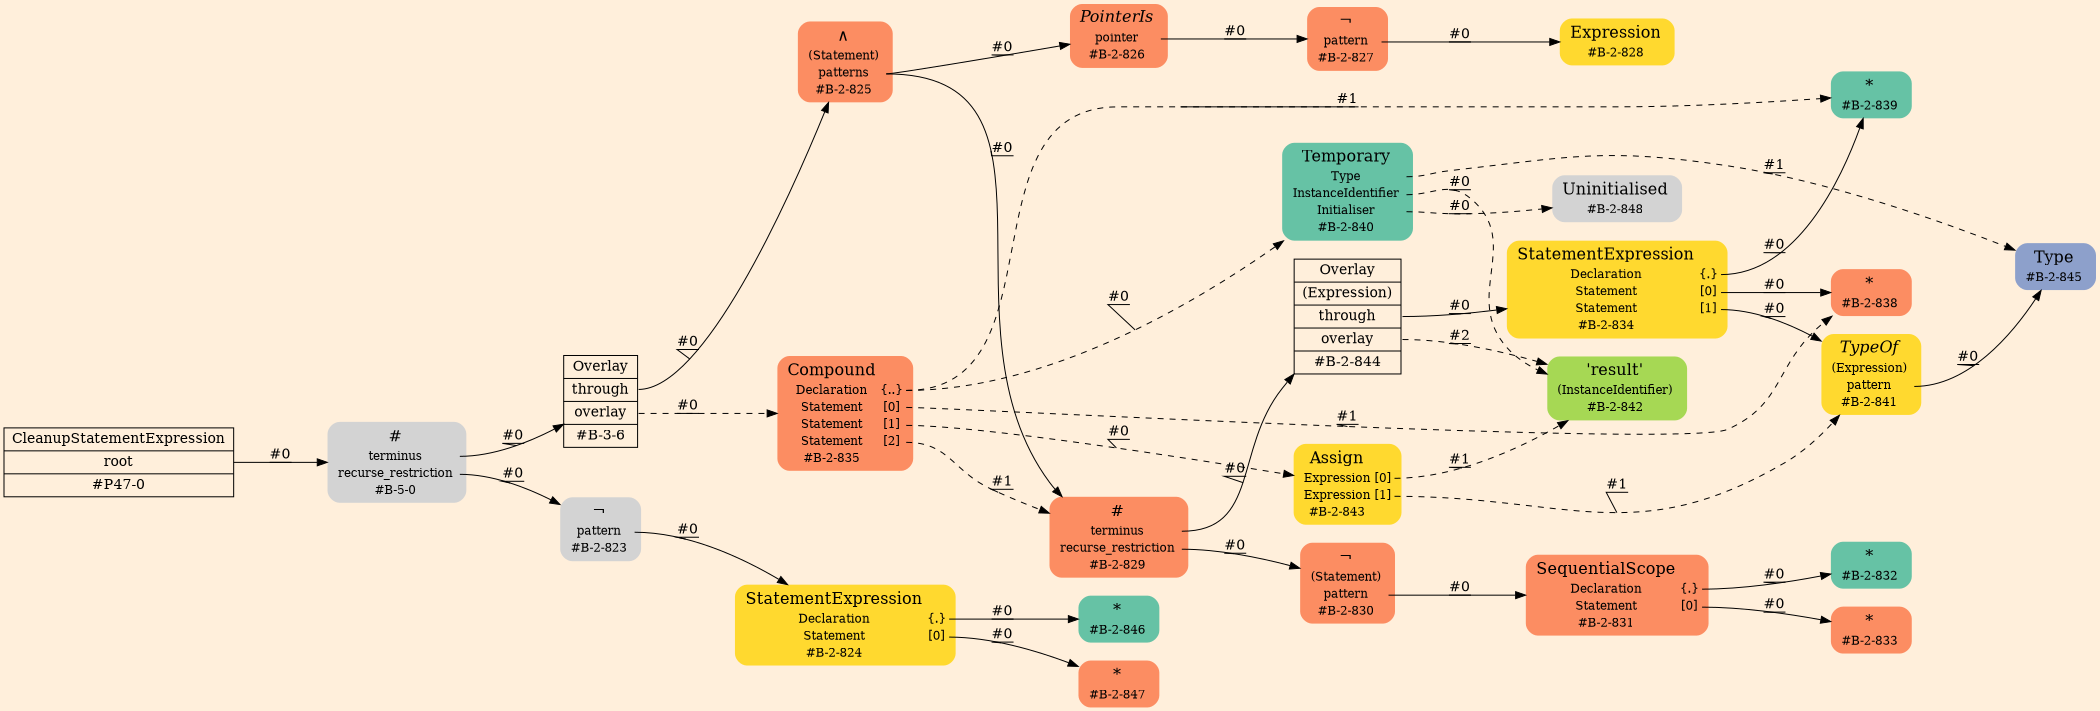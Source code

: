 digraph Inferno {
graph [
rankdir = "LR"
ranksep = 1.0
size = "14,20"
bgcolor = antiquewhite1
];
node [
];
"CR#P47-0" [
shape = "record"
fillcolor = "transparent"
label = "<fixed> CleanupStatementExpression | <port0> root | <port1> #P47-0"
style = "filled"
fontsize = "14"
fillcolor = antiquewhite1
];
"#B-5-0" [
shape = "plaintext"
label = <<TABLE BORDER="0" CELLBORDER="0" CELLSPACING="0">
 <TR>
  <TD><FONT POINT-SIZE="16.0">#</FONT></TD>
  <TD></TD>
 </TR>
 <TR>
  <TD>terminus</TD>
  <TD PORT="port0"></TD>
 </TR>
 <TR>
  <TD>recurse_restriction</TD>
  <TD PORT="port1"></TD>
 </TR>
 <TR>
  <TD>#B-5-0</TD>
  <TD PORT="port2"></TD>
 </TR>
</TABLE>>
style = "rounded,filled"
fontsize = "12"
];
"#B-3-6" [
shape = "record"
label = "<fixed> Overlay | <port0> through | <port1> overlay | <port2> #B-3-6"
style = "filled"
fontsize = "14"
fillcolor = antiquewhite1
];
"#B-2-825" [
shape = "plaintext"
fillcolor = "/set28/2"
label = <<TABLE BORDER="0" CELLBORDER="0" CELLSPACING="0">
 <TR>
  <TD><FONT POINT-SIZE="16.0">∧</FONT></TD>
  <TD></TD>
 </TR>
 <TR>
  <TD>(Statement)</TD>
  <TD PORT="port0"></TD>
 </TR>
 <TR>
  <TD>patterns</TD>
  <TD PORT="port1"></TD>
 </TR>
 <TR>
  <TD>#B-2-825</TD>
  <TD PORT="port2"></TD>
 </TR>
</TABLE>>
style = "rounded,filled"
fontsize = "12"
];
"#B-2-829" [
shape = "plaintext"
fillcolor = "/set28/2"
label = <<TABLE BORDER="0" CELLBORDER="0" CELLSPACING="0">
 <TR>
  <TD><FONT POINT-SIZE="16.0">#</FONT></TD>
  <TD></TD>
 </TR>
 <TR>
  <TD>terminus</TD>
  <TD PORT="port0"></TD>
 </TR>
 <TR>
  <TD>recurse_restriction</TD>
  <TD PORT="port1"></TD>
 </TR>
 <TR>
  <TD>#B-2-829</TD>
  <TD PORT="port2"></TD>
 </TR>
</TABLE>>
style = "rounded,filled"
fontsize = "12"
];
"#B-2-844" [
shape = "record"
fillcolor = "/set28/6"
label = "<fixed> Overlay | <port0> (Expression) | <port1> through | <port2> overlay | <port3> #B-2-844"
style = "filled"
fontsize = "14"
fillcolor = antiquewhite1
];
"#B-2-834" [
shape = "plaintext"
fillcolor = "/set28/6"
label = <<TABLE BORDER="0" CELLBORDER="0" CELLSPACING="0">
 <TR>
  <TD><FONT POINT-SIZE="16.0">StatementExpression</FONT></TD>
  <TD></TD>
 </TR>
 <TR>
  <TD>Declaration</TD>
  <TD PORT="port0">{.}</TD>
 </TR>
 <TR>
  <TD>Statement</TD>
  <TD PORT="port1">[0]</TD>
 </TR>
 <TR>
  <TD>Statement</TD>
  <TD PORT="port2">[1]</TD>
 </TR>
 <TR>
  <TD>#B-2-834</TD>
  <TD PORT="port3"></TD>
 </TR>
</TABLE>>
style = "rounded,filled"
fontsize = "12"
];
"#B-2-839" [
shape = "plaintext"
fillcolor = "/set28/1"
label = <<TABLE BORDER="0" CELLBORDER="0" CELLSPACING="0">
 <TR>
  <TD><FONT POINT-SIZE="16.0">*</FONT></TD>
  <TD></TD>
 </TR>
 <TR>
  <TD>#B-2-839</TD>
  <TD PORT="port0"></TD>
 </TR>
</TABLE>>
style = "rounded,filled"
fontsize = "12"
];
"#B-2-838" [
shape = "plaintext"
fillcolor = "/set28/2"
label = <<TABLE BORDER="0" CELLBORDER="0" CELLSPACING="0">
 <TR>
  <TD><FONT POINT-SIZE="16.0">*</FONT></TD>
  <TD></TD>
 </TR>
 <TR>
  <TD>#B-2-838</TD>
  <TD PORT="port0"></TD>
 </TR>
</TABLE>>
style = "rounded,filled"
fontsize = "12"
];
"#B-2-841" [
shape = "plaintext"
fillcolor = "/set28/6"
label = <<TABLE BORDER="0" CELLBORDER="0" CELLSPACING="0">
 <TR>
  <TD><FONT POINT-SIZE="16.0"><I>TypeOf</I></FONT></TD>
  <TD></TD>
 </TR>
 <TR>
  <TD>(Expression)</TD>
  <TD PORT="port0"></TD>
 </TR>
 <TR>
  <TD>pattern</TD>
  <TD PORT="port1"></TD>
 </TR>
 <TR>
  <TD>#B-2-841</TD>
  <TD PORT="port2"></TD>
 </TR>
</TABLE>>
style = "rounded,filled"
fontsize = "12"
];
"#B-2-845" [
shape = "plaintext"
fillcolor = "/set28/3"
label = <<TABLE BORDER="0" CELLBORDER="0" CELLSPACING="0">
 <TR>
  <TD><FONT POINT-SIZE="16.0">Type</FONT></TD>
  <TD></TD>
 </TR>
 <TR>
  <TD>#B-2-845</TD>
  <TD PORT="port0"></TD>
 </TR>
</TABLE>>
style = "rounded,filled"
fontsize = "12"
];
"#B-2-842" [
shape = "plaintext"
fillcolor = "/set28/5"
label = <<TABLE BORDER="0" CELLBORDER="0" CELLSPACING="0">
 <TR>
  <TD><FONT POINT-SIZE="16.0">'result'</FONT></TD>
  <TD></TD>
 </TR>
 <TR>
  <TD>(InstanceIdentifier)</TD>
  <TD PORT="port0"></TD>
 </TR>
 <TR>
  <TD>#B-2-842</TD>
  <TD PORT="port1"></TD>
 </TR>
</TABLE>>
style = "rounded,filled"
fontsize = "12"
];
"#B-2-830" [
shape = "plaintext"
fillcolor = "/set28/2"
label = <<TABLE BORDER="0" CELLBORDER="0" CELLSPACING="0">
 <TR>
  <TD><FONT POINT-SIZE="16.0">¬</FONT></TD>
  <TD></TD>
 </TR>
 <TR>
  <TD>(Statement)</TD>
  <TD PORT="port0"></TD>
 </TR>
 <TR>
  <TD>pattern</TD>
  <TD PORT="port1"></TD>
 </TR>
 <TR>
  <TD>#B-2-830</TD>
  <TD PORT="port2"></TD>
 </TR>
</TABLE>>
style = "rounded,filled"
fontsize = "12"
];
"#B-2-831" [
shape = "plaintext"
fillcolor = "/set28/2"
label = <<TABLE BORDER="0" CELLBORDER="0" CELLSPACING="0">
 <TR>
  <TD><FONT POINT-SIZE="16.0">SequentialScope</FONT></TD>
  <TD></TD>
 </TR>
 <TR>
  <TD>Declaration</TD>
  <TD PORT="port0">{.}</TD>
 </TR>
 <TR>
  <TD>Statement</TD>
  <TD PORT="port1">[0]</TD>
 </TR>
 <TR>
  <TD>#B-2-831</TD>
  <TD PORT="port2"></TD>
 </TR>
</TABLE>>
style = "rounded,filled"
fontsize = "12"
];
"#B-2-832" [
shape = "plaintext"
fillcolor = "/set28/1"
label = <<TABLE BORDER="0" CELLBORDER="0" CELLSPACING="0">
 <TR>
  <TD><FONT POINT-SIZE="16.0">*</FONT></TD>
  <TD></TD>
 </TR>
 <TR>
  <TD>#B-2-832</TD>
  <TD PORT="port0"></TD>
 </TR>
</TABLE>>
style = "rounded,filled"
fontsize = "12"
];
"#B-2-833" [
shape = "plaintext"
fillcolor = "/set28/2"
label = <<TABLE BORDER="0" CELLBORDER="0" CELLSPACING="0">
 <TR>
  <TD><FONT POINT-SIZE="16.0">*</FONT></TD>
  <TD></TD>
 </TR>
 <TR>
  <TD>#B-2-833</TD>
  <TD PORT="port0"></TD>
 </TR>
</TABLE>>
style = "rounded,filled"
fontsize = "12"
];
"#B-2-826" [
shape = "plaintext"
fillcolor = "/set28/2"
label = <<TABLE BORDER="0" CELLBORDER="0" CELLSPACING="0">
 <TR>
  <TD><FONT POINT-SIZE="16.0"><I>PointerIs</I></FONT></TD>
  <TD></TD>
 </TR>
 <TR>
  <TD>pointer</TD>
  <TD PORT="port0"></TD>
 </TR>
 <TR>
  <TD>#B-2-826</TD>
  <TD PORT="port1"></TD>
 </TR>
</TABLE>>
style = "rounded,filled"
fontsize = "12"
];
"#B-2-827" [
shape = "plaintext"
fillcolor = "/set28/2"
label = <<TABLE BORDER="0" CELLBORDER="0" CELLSPACING="0">
 <TR>
  <TD><FONT POINT-SIZE="16.0">¬</FONT></TD>
  <TD></TD>
 </TR>
 <TR>
  <TD>pattern</TD>
  <TD PORT="port0"></TD>
 </TR>
 <TR>
  <TD>#B-2-827</TD>
  <TD PORT="port1"></TD>
 </TR>
</TABLE>>
style = "rounded,filled"
fontsize = "12"
];
"#B-2-828" [
shape = "plaintext"
fillcolor = "/set28/6"
label = <<TABLE BORDER="0" CELLBORDER="0" CELLSPACING="0">
 <TR>
  <TD><FONT POINT-SIZE="16.0">Expression</FONT></TD>
  <TD></TD>
 </TR>
 <TR>
  <TD>#B-2-828</TD>
  <TD PORT="port0"></TD>
 </TR>
</TABLE>>
style = "rounded,filled"
fontsize = "12"
];
"#B-2-835" [
shape = "plaintext"
fillcolor = "/set28/2"
label = <<TABLE BORDER="0" CELLBORDER="0" CELLSPACING="0">
 <TR>
  <TD><FONT POINT-SIZE="16.0">Compound</FONT></TD>
  <TD></TD>
 </TR>
 <TR>
  <TD>Declaration</TD>
  <TD PORT="port0">{..}</TD>
 </TR>
 <TR>
  <TD>Statement</TD>
  <TD PORT="port1">[0]</TD>
 </TR>
 <TR>
  <TD>Statement</TD>
  <TD PORT="port2">[1]</TD>
 </TR>
 <TR>
  <TD>Statement</TD>
  <TD PORT="port3">[2]</TD>
 </TR>
 <TR>
  <TD>#B-2-835</TD>
  <TD PORT="port4"></TD>
 </TR>
</TABLE>>
style = "rounded,filled"
fontsize = "12"
];
"#B-2-840" [
shape = "plaintext"
fillcolor = "/set28/1"
label = <<TABLE BORDER="0" CELLBORDER="0" CELLSPACING="0">
 <TR>
  <TD><FONT POINT-SIZE="16.0">Temporary</FONT></TD>
  <TD></TD>
 </TR>
 <TR>
  <TD>Type</TD>
  <TD PORT="port0"></TD>
 </TR>
 <TR>
  <TD>InstanceIdentifier</TD>
  <TD PORT="port1"></TD>
 </TR>
 <TR>
  <TD>Initialiser</TD>
  <TD PORT="port2"></TD>
 </TR>
 <TR>
  <TD>#B-2-840</TD>
  <TD PORT="port3"></TD>
 </TR>
</TABLE>>
style = "rounded,filled"
fontsize = "12"
];
"#B-2-848" [
shape = "plaintext"
label = <<TABLE BORDER="0" CELLBORDER="0" CELLSPACING="0">
 <TR>
  <TD><FONT POINT-SIZE="16.0">Uninitialised</FONT></TD>
  <TD></TD>
 </TR>
 <TR>
  <TD>#B-2-848</TD>
  <TD PORT="port0"></TD>
 </TR>
</TABLE>>
style = "rounded,filled"
fontsize = "12"
];
"#B-2-843" [
shape = "plaintext"
fillcolor = "/set28/6"
label = <<TABLE BORDER="0" CELLBORDER="0" CELLSPACING="0">
 <TR>
  <TD><FONT POINT-SIZE="16.0">Assign</FONT></TD>
  <TD></TD>
 </TR>
 <TR>
  <TD>Expression</TD>
  <TD PORT="port0">[0]</TD>
 </TR>
 <TR>
  <TD>Expression</TD>
  <TD PORT="port1">[1]</TD>
 </TR>
 <TR>
  <TD>#B-2-843</TD>
  <TD PORT="port2"></TD>
 </TR>
</TABLE>>
style = "rounded,filled"
fontsize = "12"
];
"#B-2-823" [
shape = "plaintext"
label = <<TABLE BORDER="0" CELLBORDER="0" CELLSPACING="0">
 <TR>
  <TD><FONT POINT-SIZE="16.0">¬</FONT></TD>
  <TD></TD>
 </TR>
 <TR>
  <TD>pattern</TD>
  <TD PORT="port0"></TD>
 </TR>
 <TR>
  <TD>#B-2-823</TD>
  <TD PORT="port1"></TD>
 </TR>
</TABLE>>
style = "rounded,filled"
fontsize = "12"
];
"#B-2-824" [
shape = "plaintext"
fillcolor = "/set28/6"
label = <<TABLE BORDER="0" CELLBORDER="0" CELLSPACING="0">
 <TR>
  <TD><FONT POINT-SIZE="16.0">StatementExpression</FONT></TD>
  <TD></TD>
 </TR>
 <TR>
  <TD>Declaration</TD>
  <TD PORT="port0">{.}</TD>
 </TR>
 <TR>
  <TD>Statement</TD>
  <TD PORT="port1">[0]</TD>
 </TR>
 <TR>
  <TD>#B-2-824</TD>
  <TD PORT="port2"></TD>
 </TR>
</TABLE>>
style = "rounded,filled"
fontsize = "12"
];
"#B-2-846" [
shape = "plaintext"
fillcolor = "/set28/1"
label = <<TABLE BORDER="0" CELLBORDER="0" CELLSPACING="0">
 <TR>
  <TD><FONT POINT-SIZE="16.0">*</FONT></TD>
  <TD></TD>
 </TR>
 <TR>
  <TD>#B-2-846</TD>
  <TD PORT="port0"></TD>
 </TR>
</TABLE>>
style = "rounded,filled"
fontsize = "12"
];
"#B-2-847" [
shape = "plaintext"
fillcolor = "/set28/2"
label = <<TABLE BORDER="0" CELLBORDER="0" CELLSPACING="0">
 <TR>
  <TD><FONT POINT-SIZE="16.0">*</FONT></TD>
  <TD></TD>
 </TR>
 <TR>
  <TD>#B-2-847</TD>
  <TD PORT="port0"></TD>
 </TR>
</TABLE>>
style = "rounded,filled"
fontsize = "12"
];
"CR#P47-0":port0 -> "#B-5-0" [style="solid"
label = "#0"
decorate = true
];
"#B-5-0":port0 -> "#B-3-6" [style="solid"
label = "#0"
decorate = true
];
"#B-5-0":port1 -> "#B-2-823" [style="solid"
label = "#0"
decorate = true
];
"#B-3-6":port0 -> "#B-2-825" [style="solid"
label = "#0"
decorate = true
];
"#B-3-6":port1 -> "#B-2-835" [style="dashed"
label = "#0"
decorate = true
];
"#B-2-825":port1 -> "#B-2-829" [style="solid"
label = "#0"
decorate = true
];
"#B-2-825":port1 -> "#B-2-826" [style="solid"
label = "#0"
decorate = true
];
"#B-2-829":port0 -> "#B-2-844" [style="solid"
label = "#0"
decorate = true
];
"#B-2-829":port1 -> "#B-2-830" [style="solid"
label = "#0"
decorate = true
];
"#B-2-844":port1 -> "#B-2-834" [style="solid"
label = "#0"
decorate = true
];
"#B-2-844":port2 -> "#B-2-842" [style="dashed"
label = "#2"
decorate = true
];
"#B-2-834":port0 -> "#B-2-839" [style="solid"
label = "#0"
decorate = true
];
"#B-2-834":port1 -> "#B-2-838" [style="solid"
label = "#0"
decorate = true
];
"#B-2-834":port2 -> "#B-2-841" [style="solid"
label = "#0"
decorate = true
];
"#B-2-841":port1 -> "#B-2-845" [style="solid"
label = "#0"
decorate = true
];
"#B-2-830":port1 -> "#B-2-831" [style="solid"
label = "#0"
decorate = true
];
"#B-2-831":port0 -> "#B-2-832" [style="solid"
label = "#0"
decorate = true
];
"#B-2-831":port1 -> "#B-2-833" [style="solid"
label = "#0"
decorate = true
];
"#B-2-826":port0 -> "#B-2-827" [style="solid"
label = "#0"
decorate = true
];
"#B-2-827":port0 -> "#B-2-828" [style="solid"
label = "#0"
decorate = true
];
"#B-2-835":port0 -> "#B-2-839" [style="dashed"
label = "#1"
decorate = true
];
"#B-2-835":port0 -> "#B-2-840" [style="dashed"
label = "#0"
decorate = true
];
"#B-2-835":port1 -> "#B-2-838" [style="dashed"
label = "#1"
decorate = true
];
"#B-2-835":port2 -> "#B-2-843" [style="dashed"
label = "#0"
decorate = true
];
"#B-2-835":port3 -> "#B-2-829" [style="dashed"
label = "#1"
decorate = true
];
"#B-2-840":port0 -> "#B-2-845" [style="dashed"
label = "#1"
decorate = true
];
"#B-2-840":port1 -> "#B-2-842" [style="dashed"
label = "#0"
decorate = true
];
"#B-2-840":port2 -> "#B-2-848" [style="dashed"
label = "#0"
decorate = true
];
"#B-2-843":port0 -> "#B-2-842" [style="dashed"
label = "#1"
decorate = true
];
"#B-2-843":port1 -> "#B-2-841" [style="dashed"
label = "#1"
decorate = true
];
"#B-2-823":port0 -> "#B-2-824" [style="solid"
label = "#0"
decorate = true
];
"#B-2-824":port0 -> "#B-2-846" [style="solid"
label = "#0"
decorate = true
];
"#B-2-824":port1 -> "#B-2-847" [style="solid"
label = "#0"
decorate = true
];
}
